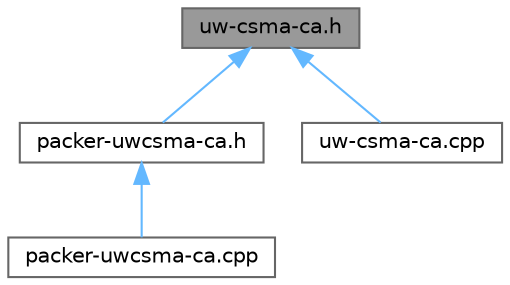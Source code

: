 digraph "uw-csma-ca.h"
{
 // LATEX_PDF_SIZE
  bgcolor="transparent";
  edge [fontname=Helvetica,fontsize=10,labelfontname=Helvetica,labelfontsize=10];
  node [fontname=Helvetica,fontsize=10,shape=box,height=0.2,width=0.4];
  Node1 [id="Node000001",label="uw-csma-ca.h",height=0.2,width=0.4,color="gray40", fillcolor="grey60", style="filled", fontcolor="black",tooltip="Provides the description of CsmaCa Class."];
  Node1 -> Node2 [id="edge1_Node000001_Node000002",dir="back",color="steelblue1",style="solid",tooltip=" "];
  Node2 [id="Node000002",label="packer-uwcsma-ca.h",height=0.2,width=0.4,color="grey40", fillcolor="white", style="filled",URL="$packer-uwcsma-ca_8h.html",tooltip="Header of the class responsible to map the ns2 packet of UwCsma-Ca."];
  Node2 -> Node3 [id="edge2_Node000002_Node000003",dir="back",color="steelblue1",style="solid",tooltip=" "];
  Node3 [id="Node000003",label="packer-uwcsma-ca.cpp",height=0.2,width=0.4,color="grey40", fillcolor="white", style="filled",URL="$packer-uwcsma-ca_8cpp.html",tooltip="Implementation of the class responsible to map the ns2 packet of csma-ca into a bit stream,..."];
  Node1 -> Node4 [id="edge3_Node000001_Node000004",dir="back",color="steelblue1",style="solid",tooltip=" "];
  Node4 [id="Node000004",label="uw-csma-ca.cpp",height=0.2,width=0.4,color="grey40", fillcolor="white", style="filled",URL="$uw-csma-ca_8cpp.html",tooltip="Provides the implementation of CsmaCa Class."];
}
